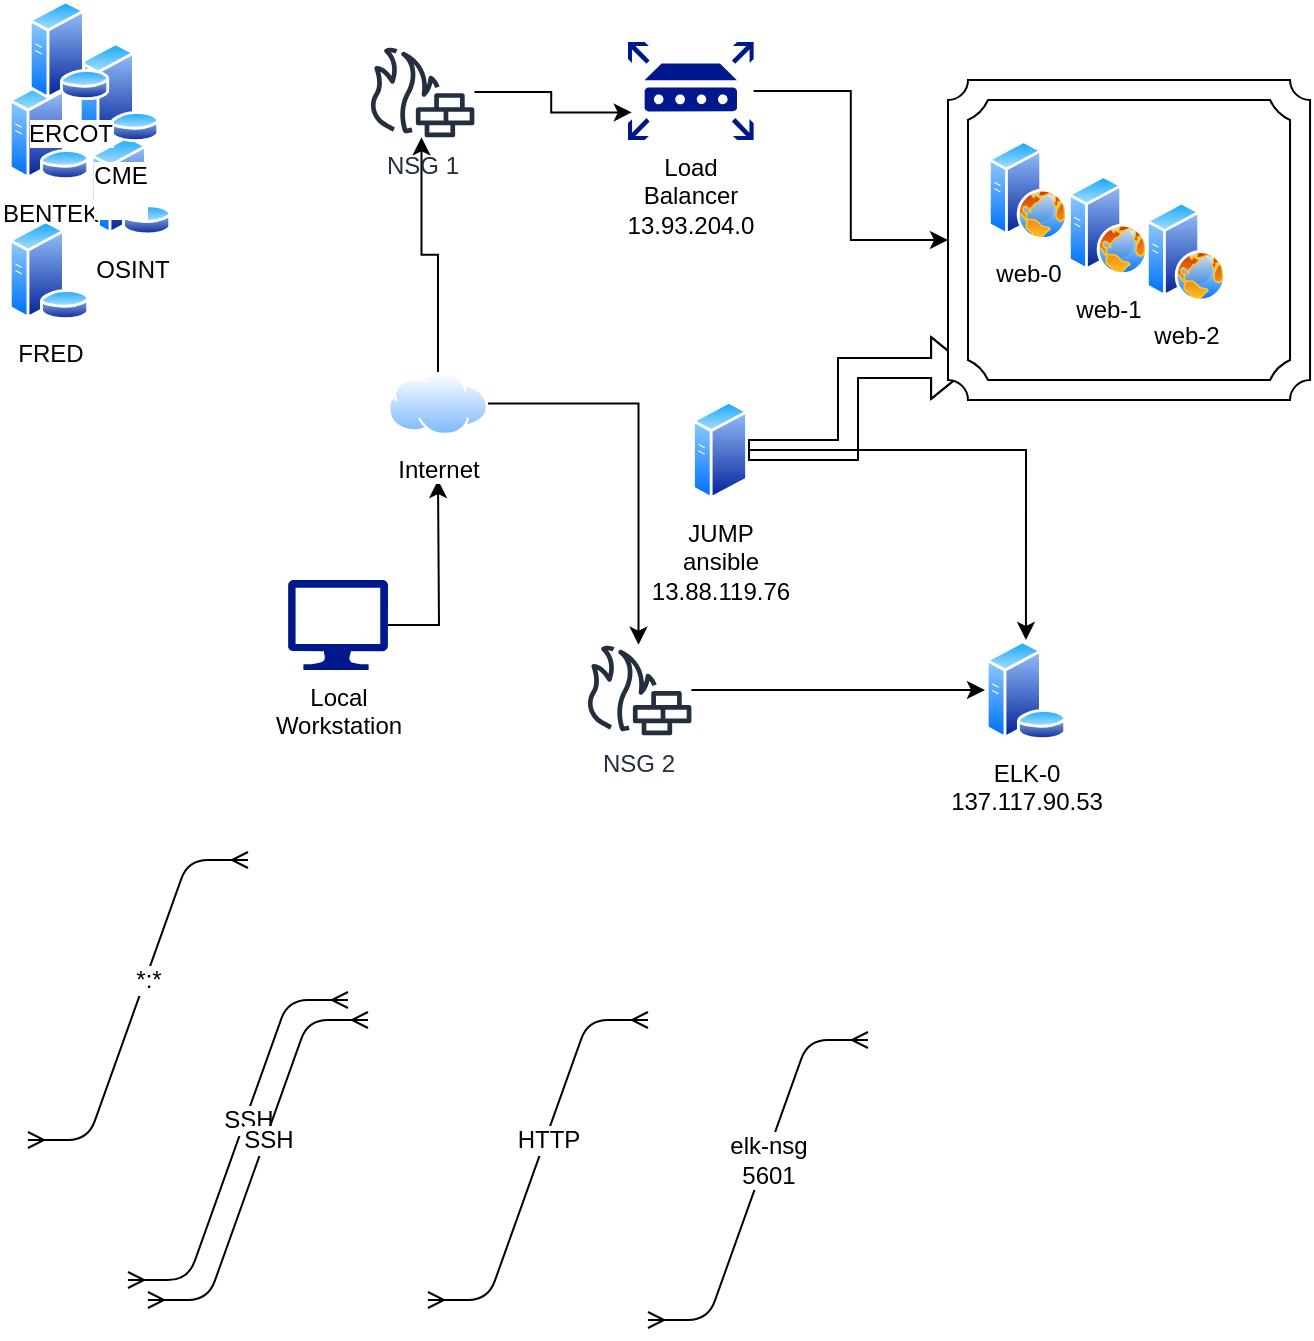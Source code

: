 <mxfile version="15.1.4" type="github"><diagram id="9okl2IrPLdP8ZMf2GUG3" name="Page-1"><mxGraphModel dx="701" dy="622" grid="1" gridSize="10" guides="1" tooltips="1" connect="1" arrows="1" fold="1" page="1" pageScale="1" pageWidth="850" pageHeight="1100" math="0" shadow="0"><root><mxCell id="0"/><mxCell id="1" parent="0"/><mxCell id="ugEn6Aw3yPXX-bUqDPKo-30" value="OSINT" style="aspect=fixed;perimeter=ellipsePerimeter;html=1;align=center;shadow=0;dashed=0;spacingTop=3;image;image=img/lib/active_directory/database_server.svg;" vertex="1" parent="1"><mxGeometry x="61" y="127.62" width="41" height="50" as="geometry"/></mxCell><mxCell id="ugEn6Aw3yPXX-bUqDPKo-29" value="BENTEK" style="aspect=fixed;perimeter=ellipsePerimeter;html=1;align=center;shadow=0;dashed=0;spacingTop=3;image;image=img/lib/active_directory/database_server.svg;" vertex="1" parent="1"><mxGeometry x="20" y="100" width="41" height="50" as="geometry"/></mxCell><mxCell id="ugEn6Aw3yPXX-bUqDPKo-17" style="edgeStyle=orthogonalEdgeStyle;rounded=0;orthogonalLoop=1;jettySize=auto;html=1;" edge="1" parent="1" source="ugEn6Aw3yPXX-bUqDPKo-3"><mxGeometry relative="1" as="geometry"><mxPoint x="235" y="300.0" as="targetPoint"/></mxGeometry></mxCell><mxCell id="ugEn6Aw3yPXX-bUqDPKo-3" value="Local &lt;br&gt;Workstation" style="sketch=0;aspect=fixed;pointerEvents=1;shadow=0;dashed=0;html=1;strokeColor=none;labelPosition=center;verticalLabelPosition=bottom;verticalAlign=top;align=center;fillColor=#00188D;shape=mxgraph.azure.computer" vertex="1" parent="1"><mxGeometry x="160" y="350" width="50" height="45" as="geometry"/></mxCell><mxCell id="ugEn6Aw3yPXX-bUqDPKo-24" style="edgeStyle=orthogonalEdgeStyle;rounded=0;orthogonalLoop=1;jettySize=auto;html=1;" edge="1" parent="1" source="ugEn6Aw3yPXX-bUqDPKo-4" target="ugEn6Aw3yPXX-bUqDPKo-12"><mxGeometry relative="1" as="geometry"/></mxCell><mxCell id="ugEn6Aw3yPXX-bUqDPKo-25" style="edgeStyle=orthogonalEdgeStyle;rounded=0;orthogonalLoop=1;jettySize=auto;html=1;" edge="1" parent="1" source="ugEn6Aw3yPXX-bUqDPKo-4" target="ugEn6Aw3yPXX-bUqDPKo-13"><mxGeometry relative="1" as="geometry"/></mxCell><mxCell id="ugEn6Aw3yPXX-bUqDPKo-4" value="Internet" style="aspect=fixed;perimeter=ellipsePerimeter;html=1;align=center;shadow=0;dashed=0;spacingTop=3;image;image=img/lib/active_directory/internet_cloud.svg;" vertex="1" parent="1"><mxGeometry x="210" y="246" width="50" height="31.5" as="geometry"/></mxCell><mxCell id="ugEn6Aw3yPXX-bUqDPKo-23" style="edgeStyle=orthogonalEdgeStyle;rounded=0;orthogonalLoop=1;jettySize=auto;html=1;" edge="1" parent="1" source="ugEn6Aw3yPXX-bUqDPKo-5" target="ugEn6Aw3yPXX-bUqDPKo-22"><mxGeometry relative="1" as="geometry"/></mxCell><mxCell id="ugEn6Aw3yPXX-bUqDPKo-5" value="Load&lt;br&gt;Balancer&lt;br&gt;13.93.204.0" style="sketch=0;aspect=fixed;pointerEvents=1;shadow=0;dashed=0;html=1;strokeColor=none;labelPosition=center;verticalLabelPosition=bottom;verticalAlign=top;align=center;fillColor=#00188D;shape=mxgraph.mscae.enterprise.router" vertex="1" parent="1"><mxGeometry x="330" y="81" width="62.82" height="49" as="geometry"/></mxCell><mxCell id="ugEn6Aw3yPXX-bUqDPKo-37" style="edgeStyle=orthogonalEdgeStyle;rounded=0;orthogonalLoop=1;jettySize=auto;html=1;" edge="1" parent="1" source="ugEn6Aw3yPXX-bUqDPKo-6" target="ugEn6Aw3yPXX-bUqDPKo-8"><mxGeometry relative="1" as="geometry"/></mxCell><mxCell id="ugEn6Aw3yPXX-bUqDPKo-38" style="edgeStyle=orthogonalEdgeStyle;rounded=0;orthogonalLoop=1;jettySize=auto;html=1;exitX=1;exitY=0.5;exitDx=0;exitDy=0;entryX=0.061;entryY=0.9;entryDx=0;entryDy=0;entryPerimeter=0;shape=flexArrow;" edge="1" parent="1" source="ugEn6Aw3yPXX-bUqDPKo-6" target="ugEn6Aw3yPXX-bUqDPKo-22"><mxGeometry relative="1" as="geometry"/></mxCell><mxCell id="ugEn6Aw3yPXX-bUqDPKo-6" value="JUMP&lt;br&gt;ansible&lt;br&gt;13.88.119.76&lt;br&gt;" style="aspect=fixed;perimeter=ellipsePerimeter;html=1;align=center;shadow=0;dashed=0;spacingTop=3;image;image=img/lib/active_directory/generic_server.svg;" vertex="1" parent="1"><mxGeometry x="362" y="260" width="28.0" height="50" as="geometry"/></mxCell><mxCell id="ugEn6Aw3yPXX-bUqDPKo-7" value="web-0" style="aspect=fixed;perimeter=ellipsePerimeter;html=1;align=center;shadow=0;dashed=0;spacingTop=3;image;image=img/lib/active_directory/web_server.svg;" vertex="1" parent="1"><mxGeometry x="510" y="130" width="40" height="50" as="geometry"/></mxCell><mxCell id="ugEn6Aw3yPXX-bUqDPKo-8" value="ELK-0&lt;br&gt;137.117.90.53" style="aspect=fixed;perimeter=ellipsePerimeter;html=1;align=center;shadow=0;dashed=0;spacingTop=3;image;image=img/lib/active_directory/database_server.svg;" vertex="1" parent="1"><mxGeometry x="508.48" y="380" width="41" height="50" as="geometry"/></mxCell><mxCell id="ugEn6Aw3yPXX-bUqDPKo-20" style="edgeStyle=orthogonalEdgeStyle;rounded=0;orthogonalLoop=1;jettySize=auto;html=1;entryX=0.03;entryY=0.719;entryDx=0;entryDy=0;entryPerimeter=0;" edge="1" parent="1" source="ugEn6Aw3yPXX-bUqDPKo-12" target="ugEn6Aw3yPXX-bUqDPKo-5"><mxGeometry relative="1" as="geometry"/></mxCell><mxCell id="ugEn6Aw3yPXX-bUqDPKo-12" value="NSG 1" style="sketch=0;outlineConnect=0;fontColor=#232F3E;gradientColor=none;fillColor=#232F3E;strokeColor=none;dashed=0;verticalLabelPosition=bottom;verticalAlign=top;align=center;html=1;fontSize=12;fontStyle=0;aspect=fixed;pointerEvents=1;shape=mxgraph.aws4.generic_firewall;" vertex="1" parent="1"><mxGeometry x="200" y="83.38" width="53.48" height="45.25" as="geometry"/></mxCell><mxCell id="ugEn6Aw3yPXX-bUqDPKo-19" style="edgeStyle=orthogonalEdgeStyle;rounded=0;orthogonalLoop=1;jettySize=auto;html=1;entryX=0;entryY=0.5;entryDx=0;entryDy=0;" edge="1" parent="1" source="ugEn6Aw3yPXX-bUqDPKo-13" target="ugEn6Aw3yPXX-bUqDPKo-8"><mxGeometry relative="1" as="geometry"/></mxCell><mxCell id="ugEn6Aw3yPXX-bUqDPKo-13" value="NSG 2" style="sketch=0;outlineConnect=0;fontColor=#232F3E;gradientColor=none;fillColor=#232F3E;strokeColor=none;dashed=0;verticalLabelPosition=bottom;verticalAlign=top;align=center;html=1;fontSize=12;fontStyle=0;aspect=fixed;pointerEvents=1;shape=mxgraph.aws4.generic_firewall;" vertex="1" parent="1"><mxGeometry x="308.52" y="382.37" width="53.48" height="45.25" as="geometry"/></mxCell><mxCell id="ugEn6Aw3yPXX-bUqDPKo-14" value="web-1" style="aspect=fixed;perimeter=ellipsePerimeter;html=1;align=center;shadow=0;dashed=0;spacingTop=3;image;image=img/lib/active_directory/web_server.svg;" vertex="1" parent="1"><mxGeometry x="550" y="147.5" width="40" height="50" as="geometry"/></mxCell><mxCell id="ugEn6Aw3yPXX-bUqDPKo-15" value="web-2" style="aspect=fixed;perimeter=ellipsePerimeter;html=1;align=center;shadow=0;dashed=0;spacingTop=3;image;image=img/lib/active_directory/web_server.svg;" vertex="1" parent="1"><mxGeometry x="589" y="160.75" width="40" height="50" as="geometry"/></mxCell><mxCell id="ugEn6Aw3yPXX-bUqDPKo-22" value="" style="verticalLabelPosition=bottom;verticalAlign=top;html=1;shape=mxgraph.basic.plaque_frame;dx=10;" vertex="1" parent="1"><mxGeometry x="490" y="100" width="181.02" height="160" as="geometry"/></mxCell><mxCell id="ugEn6Aw3yPXX-bUqDPKo-27" value="CME&lt;br&gt;&lt;span style=&quot;color: rgba(0 , 0 , 0 , 0) ; font-family: monospace ; font-size: 0px ; background-color: rgb(248 , 249 , 250)&quot;&gt;%3CmxGraphModel%3E%3Croot%3E%3CmxCell%20id%3D%220%22%2F%3E%3CmxCell%20id%3D%221%22%20parent%3D%220%22%2F%3E%3CmxCell%20id%3D%222%22%20value%3D%22ERCOT%22%20style%3D%22aspect%3Dfixed%3Bperimeter%3DellipsePerimeter%3Bhtml%3D1%3Balign%3Dcenter%3Bshadow%3D0%3Bdashed%3D0%3BspacingTop%3D3%3Bimage%3Bimage%3Dimg%2Flib%2Factive_directory%2Fdatabase_server.svg%3B%22%20vertex%3D%221%22%20parent%3D%221%22%3E%3CmxGeometry%20x%3D%2230%22%20y%3D%2260%22%20width%3D%2241%22%20height%3D%2250%22%20as%3D%22geometry%22%2F%3E%3C%2FmxCell%3E%3C%2Froot%3E%3C%2FmxGraphModel%3E&lt;/span&gt;" style="aspect=fixed;perimeter=ellipsePerimeter;html=1;align=center;shadow=0;dashed=0;spacingTop=3;image;image=img/lib/active_directory/database_server.svg;" vertex="1" parent="1"><mxGeometry x="55" y="81" width="41" height="50" as="geometry"/></mxCell><mxCell id="ugEn6Aw3yPXX-bUqDPKo-26" value="ERCOT" style="aspect=fixed;perimeter=ellipsePerimeter;html=1;align=center;shadow=0;dashed=0;spacingTop=3;image;image=img/lib/active_directory/database_server.svg;" vertex="1" parent="1"><mxGeometry x="30" y="60" width="41" height="50" as="geometry"/></mxCell><mxCell id="ugEn6Aw3yPXX-bUqDPKo-31" value="FRED" style="aspect=fixed;perimeter=ellipsePerimeter;html=1;align=center;shadow=0;dashed=0;spacingTop=3;image;image=img/lib/active_directory/database_server.svg;" vertex="1" parent="1"><mxGeometry x="20" y="170" width="41" height="50" as="geometry"/></mxCell><mxCell id="ugEn6Aw3yPXX-bUqDPKo-40" value="SSH" style="edgeStyle=entityRelationEdgeStyle;fontSize=12;html=1;endArrow=ERmany;startArrow=ERmany;" edge="1" parent="1"><mxGeometry x="0.106" y="-1" width="100" height="100" relative="1" as="geometry"><mxPoint x="80" y="700" as="sourcePoint"/><mxPoint x="190" y="560" as="targetPoint"/><mxPoint as="offset"/></mxGeometry></mxCell><mxCell id="ugEn6Aw3yPXX-bUqDPKo-41" value="SSH" style="edgeStyle=entityRelationEdgeStyle;fontSize=12;html=1;endArrow=ERmany;startArrow=ERmany;" edge="1" parent="1"><mxGeometry x="0.106" y="-1" width="100" height="100" relative="1" as="geometry"><mxPoint x="90" y="710" as="sourcePoint"/><mxPoint x="200" y="570" as="targetPoint"/><mxPoint as="offset"/></mxGeometry></mxCell><mxCell id="ugEn6Aw3yPXX-bUqDPKo-42" value="HTTP" style="edgeStyle=entityRelationEdgeStyle;fontSize=12;html=1;endArrow=ERmany;startArrow=ERmany;" edge="1" parent="1"><mxGeometry x="0.106" y="-1" width="100" height="100" relative="1" as="geometry"><mxPoint x="230" y="710" as="sourcePoint"/><mxPoint x="340" y="570" as="targetPoint"/><mxPoint as="offset"/></mxGeometry></mxCell><mxCell id="ugEn6Aw3yPXX-bUqDPKo-44" value="elk-nsg&lt;br&gt;5601" style="edgeStyle=entityRelationEdgeStyle;fontSize=12;html=1;endArrow=ERmany;startArrow=ERmany;" edge="1" parent="1"><mxGeometry x="0.106" y="-1" width="100" height="100" relative="1" as="geometry"><mxPoint x="340" y="720" as="sourcePoint"/><mxPoint x="450" y="580" as="targetPoint"/><mxPoint as="offset"/></mxGeometry></mxCell><mxCell id="ugEn6Aw3yPXX-bUqDPKo-45" value="*:*" style="edgeStyle=entityRelationEdgeStyle;fontSize=12;html=1;endArrow=ERmany;startArrow=ERmany;" edge="1" parent="1"><mxGeometry x="0.106" y="-1" width="100" height="100" relative="1" as="geometry"><mxPoint x="30" y="630" as="sourcePoint"/><mxPoint x="140" y="490" as="targetPoint"/><mxPoint as="offset"/></mxGeometry></mxCell></root></mxGraphModel></diagram></mxfile>